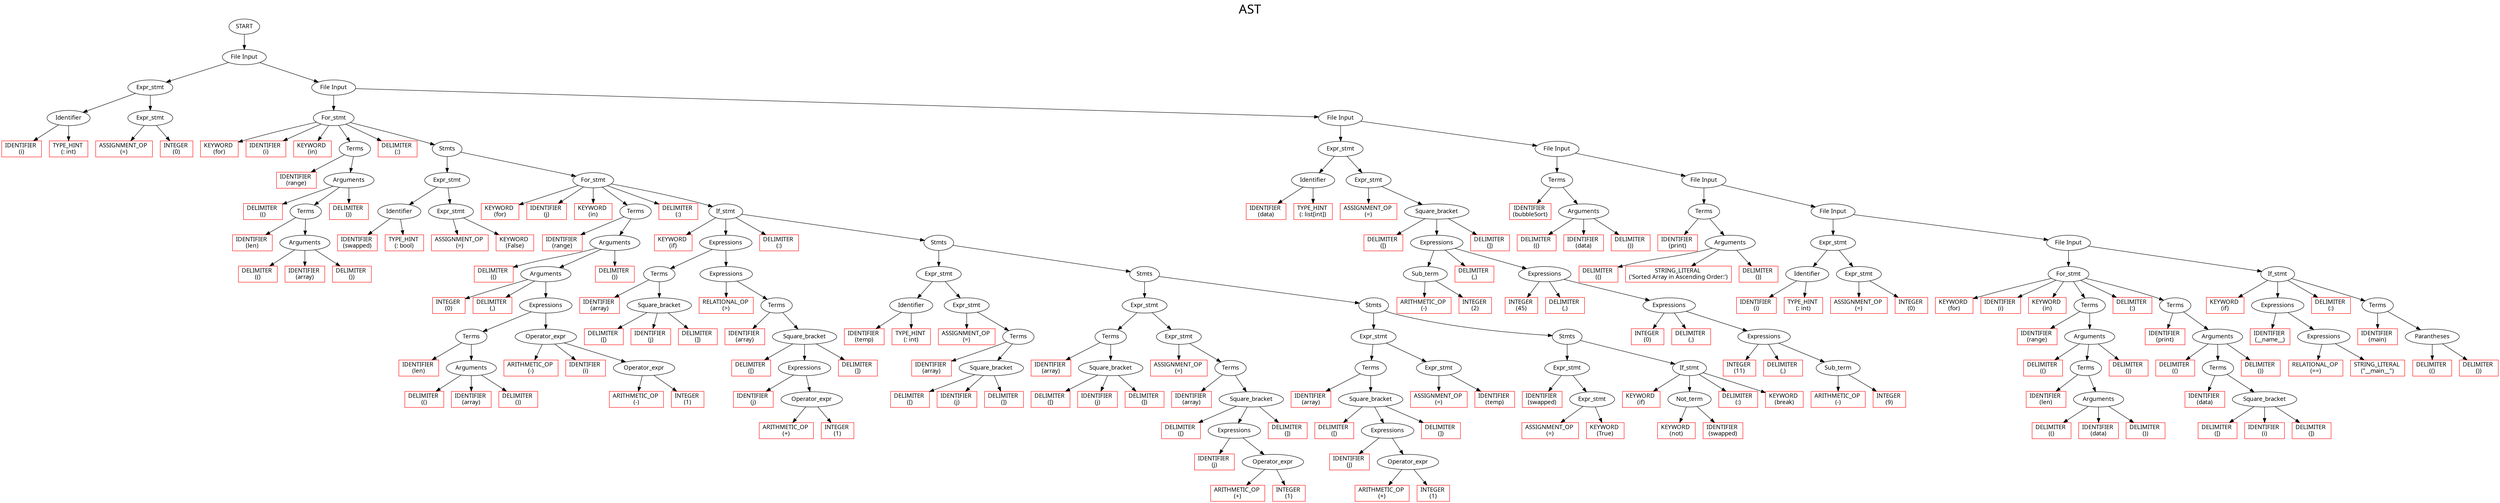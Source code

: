 digraph G{

label     = "AST"
fontname  = "Cascadia code"
fontsize  = 30
labelloc  = t

node   [ fontname="Cascadia code" ]
	742		[ style = solid label = "START"  ];
	742 -> 741
	741		[ style = solid label = "File Input"  ];
	741 -> 26
	26		[ style = solid label = "Expr_stmt"  ];
	26 -> 2
	2		[ style = solid label = "Identifier"  ];
	2 -> 0
	0		[ style = solid label = "IDENTIFIER 
(i)" color = red shape = rectangle ];
	2 -> 1
	1		[ style = solid label = "TYPE_HINT 
(: int)" color = red shape = rectangle ];
	26 -> 25
	25		[ style = solid label = "Expr_stmt"  ];
	25 -> 3
	3		[ style = solid label = "ASSIGNMENT_OP 
(=)" color = red shape = rectangle ];
	25 -> 14
	14		[ style = solid label = "INTEGER 
(0)" color = red shape = rectangle ];
	741 -> 740
	740		[ style = solid label = "File Input"  ];
	740 -> 431
	431		[ style = solid label = "For_stmt"  ];
	431 -> 28
	28		[ style = solid label = "KEYWORD 
(for)" color = red shape = rectangle ];
	431 -> 29
	29		[ style = solid label = "IDENTIFIER 
(i)" color = red shape = rectangle ];
	431 -> 30
	30		[ style = solid label = "KEYWORD 
(in)" color = red shape = rectangle ];
	431 -> 68
	68		[ style = solid label = "Terms"  ];
	68 -> 38
	38		[ style = solid label = "IDENTIFIER 
(range)" color = red shape = rectangle ];
	68 -> 65
	65		[ style = solid label = "Arguments"  ];
	65 -> 39
	39		[ style = solid label = "DELIMITER 
(()" color = red shape = rectangle ];
	65 -> 56
	56		[ style = solid label = "Terms"  ];
	56 -> 40
	40		[ style = solid label = "IDENTIFIER 
(len)" color = red shape = rectangle ];
	56 -> 53
	53		[ style = solid label = "Arguments"  ];
	53 -> 41
	41		[ style = solid label = "DELIMITER 
(()" color = red shape = rectangle ];
	53 -> 42
	42		[ style = solid label = "IDENTIFIER 
(array)" color = red shape = rectangle ];
	53 -> 43
	43		[ style = solid label = "DELIMITER 
())" color = red shape = rectangle ];
	65 -> 54
	54		[ style = solid label = "DELIMITER 
())" color = red shape = rectangle ];
	431 -> 66
	66		[ style = solid label = "DELIMITER 
(:)" color = red shape = rectangle ];
	431 -> 429
	429		[ style = solid label = "Stmts"  ];
	429 -> 104
	104		[ style = solid label = "Expr_stmt"  ];
	104 -> 80
	80		[ style = solid label = "Identifier"  ];
	80 -> 78
	78		[ style = solid label = "IDENTIFIER 
(swapped)" color = red shape = rectangle ];
	80 -> 79
	79		[ style = solid label = "TYPE_HINT 
(: bool)" color = red shape = rectangle ];
	104 -> 103
	103		[ style = solid label = "Expr_stmt"  ];
	103 -> 81
	81		[ style = solid label = "ASSIGNMENT_OP 
(=)" color = red shape = rectangle ];
	103 -> 92
	92		[ style = solid label = "KEYWORD 
(False)" color = red shape = rectangle ];
	429 -> 428
	428		[ style = solid label = "For_stmt"  ];
	428 -> 106
	106		[ style = solid label = "KEYWORD 
(for)" color = red shape = rectangle ];
	428 -> 107
	107		[ style = solid label = "IDENTIFIER 
(j)" color = red shape = rectangle ];
	428 -> 108
	108		[ style = solid label = "KEYWORD 
(in)" color = red shape = rectangle ];
	428 -> 168
	168		[ style = solid label = "Terms"  ];
	168 -> 116
	116		[ style = solid label = "IDENTIFIER 
(range)" color = red shape = rectangle ];
	168 -> 165
	165		[ style = solid label = "Arguments"  ];
	165 -> 117
	117		[ style = solid label = "DELIMITER 
(()" color = red shape = rectangle ];
	165 -> 164
	164		[ style = solid label = "Arguments"  ];
	164 -> 118
	118		[ style = solid label = "INTEGER 
(0)" color = red shape = rectangle ];
	164 -> 119
	119		[ style = solid label = "DELIMITER 
(,)" color = red shape = rectangle ];
	164 -> 157
	157		[ style = solid label = "Expressions"  ];
	157 -> 145
	145		[ style = solid label = "Terms"  ];
	145 -> 129
	129		[ style = solid label = "IDENTIFIER 
(len)" color = red shape = rectangle ];
	145 -> 142
	142		[ style = solid label = "Arguments"  ];
	142 -> 130
	130		[ style = solid label = "DELIMITER 
(()" color = red shape = rectangle ];
	142 -> 131
	131		[ style = solid label = "IDENTIFIER 
(array)" color = red shape = rectangle ];
	142 -> 132
	132		[ style = solid label = "DELIMITER 
())" color = red shape = rectangle ];
	157 -> 156
	156		[ style = solid label = "Operator_expr"  ];
	156 -> 143
	143		[ style = solid label = "ARITHMETIC_OP 
(-)" color = red shape = rectangle ];
	156 -> 147
	147		[ style = solid label = "IDENTIFIER 
(i)" color = red shape = rectangle ];
	156 -> 155
	155		[ style = solid label = "Operator_expr"  ];
	155 -> 148
	148		[ style = solid label = "ARITHMETIC_OP 
(-)" color = red shape = rectangle ];
	155 -> 151
	151		[ style = solid label = "INTEGER 
(1)" color = red shape = rectangle ];
	165 -> 152
	152		[ style = solid label = "DELIMITER 
())" color = red shape = rectangle ];
	428 -> 166
	166		[ style = solid label = "DELIMITER 
(:)" color = red shape = rectangle ];
	428 -> 427
	427		[ style = solid label = "If_stmt"  ];
	427 -> 178
	178		[ style = solid label = "KEYWORD 
(if)" color = red shape = rectangle ];
	427 -> 231
	231		[ style = solid label = "Expressions"  ];
	231 -> 195
	195		[ style = solid label = "Terms"  ];
	195 -> 179
	179		[ style = solid label = "IDENTIFIER 
(array)" color = red shape = rectangle ];
	195 -> 192
	192		[ style = solid label = "Square_bracket"  ];
	192 -> 180
	180		[ style = solid label = "DELIMITER 
([)" color = red shape = rectangle ];
	192 -> 181
	181		[ style = solid label = "IDENTIFIER 
(j)" color = red shape = rectangle ];
	192 -> 182
	182		[ style = solid label = "DELIMITER 
(])" color = red shape = rectangle ];
	231 -> 230
	230		[ style = solid label = "Expressions"  ];
	230 -> 193
	193		[ style = solid label = "RELATIONAL_OP 
(>)" color = red shape = rectangle ];
	230 -> 223
	223		[ style = solid label = "Terms"  ];
	223 -> 202
	202		[ style = solid label = "IDENTIFIER 
(array)" color = red shape = rectangle ];
	223 -> 220
	220		[ style = solid label = "Square_bracket"  ];
	220 -> 203
	203		[ style = solid label = "DELIMITER 
([)" color = red shape = rectangle ];
	220 -> 213
	213		[ style = solid label = "Expressions"  ];
	213 -> 204
	204		[ style = solid label = "IDENTIFIER 
(j)" color = red shape = rectangle ];
	213 -> 212
	212		[ style = solid label = "Operator_expr"  ];
	212 -> 205
	205		[ style = solid label = "ARITHMETIC_OP 
(+)" color = red shape = rectangle ];
	212 -> 208
	208		[ style = solid label = "INTEGER 
(1)" color = red shape = rectangle ];
	220 -> 209
	209		[ style = solid label = "DELIMITER 
(])" color = red shape = rectangle ];
	427 -> 221
	221		[ style = solid label = "DELIMITER 
(:)" color = red shape = rectangle ];
	427 -> 426
	426		[ style = solid label = "Stmts"  ];
	426 -> 274
	274		[ style = solid label = "Expr_stmt"  ];
	274 -> 236
	236		[ style = solid label = "Identifier"  ];
	236 -> 234
	234		[ style = solid label = "IDENTIFIER 
(temp)" color = red shape = rectangle ];
	236 -> 235
	235		[ style = solid label = "TYPE_HINT 
(: int)" color = red shape = rectangle ];
	274 -> 273
	273		[ style = solid label = "Expr_stmt"  ];
	273 -> 237
	237		[ style = solid label = "ASSIGNMENT_OP 
(=)" color = red shape = rectangle ];
	273 -> 263
	263		[ style = solid label = "Terms"  ];
	263 -> 248
	248		[ style = solid label = "IDENTIFIER 
(array)" color = red shape = rectangle ];
	263 -> 261
	261		[ style = solid label = "Square_bracket"  ];
	261 -> 249
	249		[ style = solid label = "DELIMITER 
([)" color = red shape = rectangle ];
	261 -> 250
	250		[ style = solid label = "IDENTIFIER 
(j)" color = red shape = rectangle ];
	261 -> 251
	251		[ style = solid label = "DELIMITER 
(])" color = red shape = rectangle ];
	426 -> 425
	425		[ style = solid label = "Stmts"  ];
	425 -> 333
	333		[ style = solid label = "Expr_stmt"  ];
	333 -> 292
	292		[ style = solid label = "Terms"  ];
	292 -> 276
	276		[ style = solid label = "IDENTIFIER 
(array)" color = red shape = rectangle ];
	292 -> 289
	289		[ style = solid label = "Square_bracket"  ];
	289 -> 277
	277		[ style = solid label = "DELIMITER 
([)" color = red shape = rectangle ];
	289 -> 278
	278		[ style = solid label = "IDENTIFIER 
(j)" color = red shape = rectangle ];
	289 -> 279
	279		[ style = solid label = "DELIMITER 
(])" color = red shape = rectangle ];
	333 -> 332
	332		[ style = solid label = "Expr_stmt"  ];
	332 -> 290
	290		[ style = solid label = "ASSIGNMENT_OP 
(=)" color = red shape = rectangle ];
	332 -> 322
	322		[ style = solid label = "Terms"  ];
	322 -> 302
	302		[ style = solid label = "IDENTIFIER 
(array)" color = red shape = rectangle ];
	322 -> 320
	320		[ style = solid label = "Square_bracket"  ];
	320 -> 303
	303		[ style = solid label = "DELIMITER 
([)" color = red shape = rectangle ];
	320 -> 313
	313		[ style = solid label = "Expressions"  ];
	313 -> 304
	304		[ style = solid label = "IDENTIFIER 
(j)" color = red shape = rectangle ];
	313 -> 312
	312		[ style = solid label = "Operator_expr"  ];
	312 -> 305
	305		[ style = solid label = "ARITHMETIC_OP 
(+)" color = red shape = rectangle ];
	312 -> 308
	308		[ style = solid label = "INTEGER 
(1)" color = red shape = rectangle ];
	320 -> 309
	309		[ style = solid label = "DELIMITER 
(])" color = red shape = rectangle ];
	425 -> 424
	424		[ style = solid label = "Stmts"  ];
	424 -> 378
	378		[ style = solid label = "Expr_stmt"  ];
	378 -> 356
	356		[ style = solid label = "Terms"  ];
	356 -> 335
	335		[ style = solid label = "IDENTIFIER 
(array)" color = red shape = rectangle ];
	356 -> 353
	353		[ style = solid label = "Square_bracket"  ];
	353 -> 336
	336		[ style = solid label = "DELIMITER 
([)" color = red shape = rectangle ];
	353 -> 346
	346		[ style = solid label = "Expressions"  ];
	346 -> 337
	337		[ style = solid label = "IDENTIFIER 
(j)" color = red shape = rectangle ];
	346 -> 345
	345		[ style = solid label = "Operator_expr"  ];
	345 -> 338
	338		[ style = solid label = "ARITHMETIC_OP 
(+)" color = red shape = rectangle ];
	345 -> 341
	341		[ style = solid label = "INTEGER 
(1)" color = red shape = rectangle ];
	353 -> 342
	342		[ style = solid label = "DELIMITER 
(])" color = red shape = rectangle ];
	378 -> 377
	377		[ style = solid label = "Expr_stmt"  ];
	377 -> 354
	354		[ style = solid label = "ASSIGNMENT_OP 
(=)" color = red shape = rectangle ];
	377 -> 366
	366		[ style = solid label = "IDENTIFIER 
(temp)" color = red shape = rectangle ];
	424 -> 423
	423		[ style = solid label = "Stmts"  ];
	423 -> 404
	404		[ style = solid label = "Expr_stmt"  ];
	404 -> 380
	380		[ style = solid label = "IDENTIFIER 
(swapped)" color = red shape = rectangle ];
	404 -> 403
	403		[ style = solid label = "Expr_stmt"  ];
	403 -> 381
	381		[ style = solid label = "ASSIGNMENT_OP 
(=)" color = red shape = rectangle ];
	403 -> 392
	392		[ style = solid label = "KEYWORD 
(True)" color = red shape = rectangle ];
	423 -> 422
	422		[ style = solid label = "If_stmt"  ];
	422 -> 406
	406		[ style = solid label = "KEYWORD 
(if)" color = red shape = rectangle ];
	422 -> 417
	417		[ style = solid label = "Not_term"  ];
	417 -> 407
	407		[ style = solid label = "KEYWORD 
(not)" color = red shape = rectangle ];
	417 -> 408
	408		[ style = solid label = "IDENTIFIER 
(swapped)" color = red shape = rectangle ];
	422 -> 409
	409		[ style = solid label = "DELIMITER 
(:)" color = red shape = rectangle ];
	422 -> 420
	420		[ style = solid label = "KEYWORD 
(break)" color = red shape = rectangle ];
	740 -> 739
	739		[ style = solid label = "File Input"  ];
	739 -> 521
	521		[ style = solid label = "Expr_stmt"  ];
	521 -> 433
	433		[ style = solid label = "Identifier"  ];
	433 -> 430
	430		[ style = solid label = "IDENTIFIER 
(data)" color = red shape = rectangle ];
	433 -> 432
	432		[ style = solid label = "TYPE_HINT 
(: list[int])" color = red shape = rectangle ];
	521 -> 520
	520		[ style = solid label = "Expr_stmt"  ];
	520 -> 434
	434		[ style = solid label = "ASSIGNMENT_OP 
(=)" color = red shape = rectangle ];
	520 -> 509
	509		[ style = solid label = "Square_bracket"  ];
	509 -> 445
	445		[ style = solid label = "DELIMITER 
([)" color = red shape = rectangle ];
	509 -> 508
	508		[ style = solid label = "Expressions"  ];
	508 -> 450
	450		[ style = solid label = "Sub_term"  ];
	450 -> 446
	446		[ style = solid label = "ARITHMETIC_OP 
(-)" color = red shape = rectangle ];
	450 -> 447
	447		[ style = solid label = "INTEGER 
(2)" color = red shape = rectangle ];
	508 -> 448
	448		[ style = solid label = "DELIMITER 
(,)" color = red shape = rectangle ];
	508 -> 507
	507		[ style = solid label = "Expressions"  ];
	507 -> 459
	459		[ style = solid label = "INTEGER 
(45)" color = red shape = rectangle ];
	507 -> 460
	460		[ style = solid label = "DELIMITER 
(,)" color = red shape = rectangle ];
	507 -> 506
	506		[ style = solid label = "Expressions"  ];
	506 -> 470
	470		[ style = solid label = "INTEGER 
(0)" color = red shape = rectangle ];
	506 -> 471
	471		[ style = solid label = "DELIMITER 
(,)" color = red shape = rectangle ];
	506 -> 505
	505		[ style = solid label = "Expressions"  ];
	505 -> 481
	481		[ style = solid label = "INTEGER 
(11)" color = red shape = rectangle ];
	505 -> 482
	482		[ style = solid label = "DELIMITER 
(,)" color = red shape = rectangle ];
	505 -> 496
	496		[ style = solid label = "Sub_term"  ];
	496 -> 492
	492		[ style = solid label = "ARITHMETIC_OP 
(-)" color = red shape = rectangle ];
	496 -> 493
	493		[ style = solid label = "INTEGER 
(9)" color = red shape = rectangle ];
	509 -> 494
	494		[ style = solid label = "DELIMITER 
(])" color = red shape = rectangle ];
	739 -> 738
	738		[ style = solid label = "File Input"  ];
	738 -> 538
	538		[ style = solid label = "Terms"  ];
	538 -> 523
	523		[ style = solid label = "IDENTIFIER 
(bubbleSort)" color = red shape = rectangle ];
	538 -> 536
	536		[ style = solid label = "Arguments"  ];
	536 -> 524
	524		[ style = solid label = "DELIMITER 
(()" color = red shape = rectangle ];
	536 -> 525
	525		[ style = solid label = "IDENTIFIER 
(data)" color = red shape = rectangle ];
	536 -> 526
	526		[ style = solid label = "DELIMITER 
())" color = red shape = rectangle ];
	738 -> 737
	737		[ style = solid label = "File Input"  ];
	737 -> 564
	564		[ style = solid label = "Terms"  ];
	564 -> 549
	549		[ style = solid label = "IDENTIFIER 
(print)" color = red shape = rectangle ];
	564 -> 562
	562		[ style = solid label = "Arguments"  ];
	562 -> 550
	550		[ style = solid label = "DELIMITER 
(()" color = red shape = rectangle ];
	562 -> 551
	551		[ style = solid label = "STRING_LITERAL 
(\'Sorted Array in Ascending Order:\')" color = red shape = rectangle ];
	562 -> 552
	552		[ style = solid label = "DELIMITER 
())" color = red shape = rectangle ];
	737 -> 736
	736		[ style = solid label = "File Input"  ];
	736 -> 601
	601		[ style = solid label = "Expr_stmt"  ];
	601 -> 577
	577		[ style = solid label = "Identifier"  ];
	577 -> 575
	575		[ style = solid label = "IDENTIFIER 
(i)" color = red shape = rectangle ];
	577 -> 576
	576		[ style = solid label = "TYPE_HINT 
(: int)" color = red shape = rectangle ];
	601 -> 600
	600		[ style = solid label = "Expr_stmt"  ];
	600 -> 578
	578		[ style = solid label = "ASSIGNMENT_OP 
(=)" color = red shape = rectangle ];
	600 -> 589
	589		[ style = solid label = "INTEGER 
(0)" color = red shape = rectangle ];
	736 -> 735
	735		[ style = solid label = "File Input"  ];
	735 -> 694
	694		[ style = solid label = "For_stmt"  ];
	694 -> 603
	603		[ style = solid label = "KEYWORD 
(for)" color = red shape = rectangle ];
	694 -> 604
	604		[ style = solid label = "IDENTIFIER 
(i)" color = red shape = rectangle ];
	694 -> 605
	605		[ style = solid label = "KEYWORD 
(in)" color = red shape = rectangle ];
	694 -> 643
	643		[ style = solid label = "Terms"  ];
	643 -> 613
	613		[ style = solid label = "IDENTIFIER 
(range)" color = red shape = rectangle ];
	643 -> 640
	640		[ style = solid label = "Arguments"  ];
	640 -> 614
	614		[ style = solid label = "DELIMITER 
(()" color = red shape = rectangle ];
	640 -> 631
	631		[ style = solid label = "Terms"  ];
	631 -> 615
	615		[ style = solid label = "IDENTIFIER 
(len)" color = red shape = rectangle ];
	631 -> 628
	628		[ style = solid label = "Arguments"  ];
	628 -> 616
	616		[ style = solid label = "DELIMITER 
(()" color = red shape = rectangle ];
	628 -> 617
	617		[ style = solid label = "IDENTIFIER 
(data)" color = red shape = rectangle ];
	628 -> 618
	618		[ style = solid label = "DELIMITER 
())" color = red shape = rectangle ];
	640 -> 629
	629		[ style = solid label = "DELIMITER 
())" color = red shape = rectangle ];
	694 -> 641
	641		[ style = solid label = "DELIMITER 
(:)" color = red shape = rectangle ];
	694 -> 682
	682		[ style = solid label = "Terms"  ];
	682 -> 653
	653		[ style = solid label = "IDENTIFIER 
(print)" color = red shape = rectangle ];
	682 -> 680
	680		[ style = solid label = "Arguments"  ];
	680 -> 654
	654		[ style = solid label = "DELIMITER 
(()" color = red shape = rectangle ];
	680 -> 671
	671		[ style = solid label = "Terms"  ];
	671 -> 655
	655		[ style = solid label = "IDENTIFIER 
(data)" color = red shape = rectangle ];
	671 -> 668
	668		[ style = solid label = "Square_bracket"  ];
	668 -> 656
	656		[ style = solid label = "DELIMITER 
([)" color = red shape = rectangle ];
	668 -> 657
	657		[ style = solid label = "IDENTIFIER 
(i)" color = red shape = rectangle ];
	668 -> 658
	658		[ style = solid label = "DELIMITER 
(])" color = red shape = rectangle ];
	680 -> 669
	669		[ style = solid label = "DELIMITER 
())" color = red shape = rectangle ];
	735 -> 733
	733		[ style = solid label = "If_stmt"  ];
	733 -> 693
	693		[ style = solid label = "KEYWORD 
(if)" color = red shape = rectangle ];
	733 -> 714
	714		[ style = solid label = "Expressions"  ];
	714 -> 695
	695		[ style = solid label = "IDENTIFIER 
(__name__)" color = red shape = rectangle ];
	714 -> 713
	713		[ style = solid label = "Expressions"  ];
	713 -> 696
	696		[ style = solid label = "RELATIONAL_OP 
(==)" color = red shape = rectangle ];
	713 -> 704
	704		[ style = solid label = "STRING_LITERAL 
(\"__main__\")" color = red shape = rectangle ];
	733 -> 705
	705		[ style = solid label = "DELIMITER 
(:)" color = red shape = rectangle ];
	733 -> 722
	722		[ style = solid label = "Terms"  ];
	722 -> 717
	717		[ style = solid label = "IDENTIFIER 
(main)" color = red shape = rectangle ];
	722 -> 720
	720		[ style = solid label = "Parantheses"  ];
	720 -> 718
	718		[ style = solid label = "DELIMITER 
(()" color = red shape = rectangle ];
	720 -> 719
	719		[ style = solid label = "DELIMITER 
())" color = red shape = rectangle ];
}